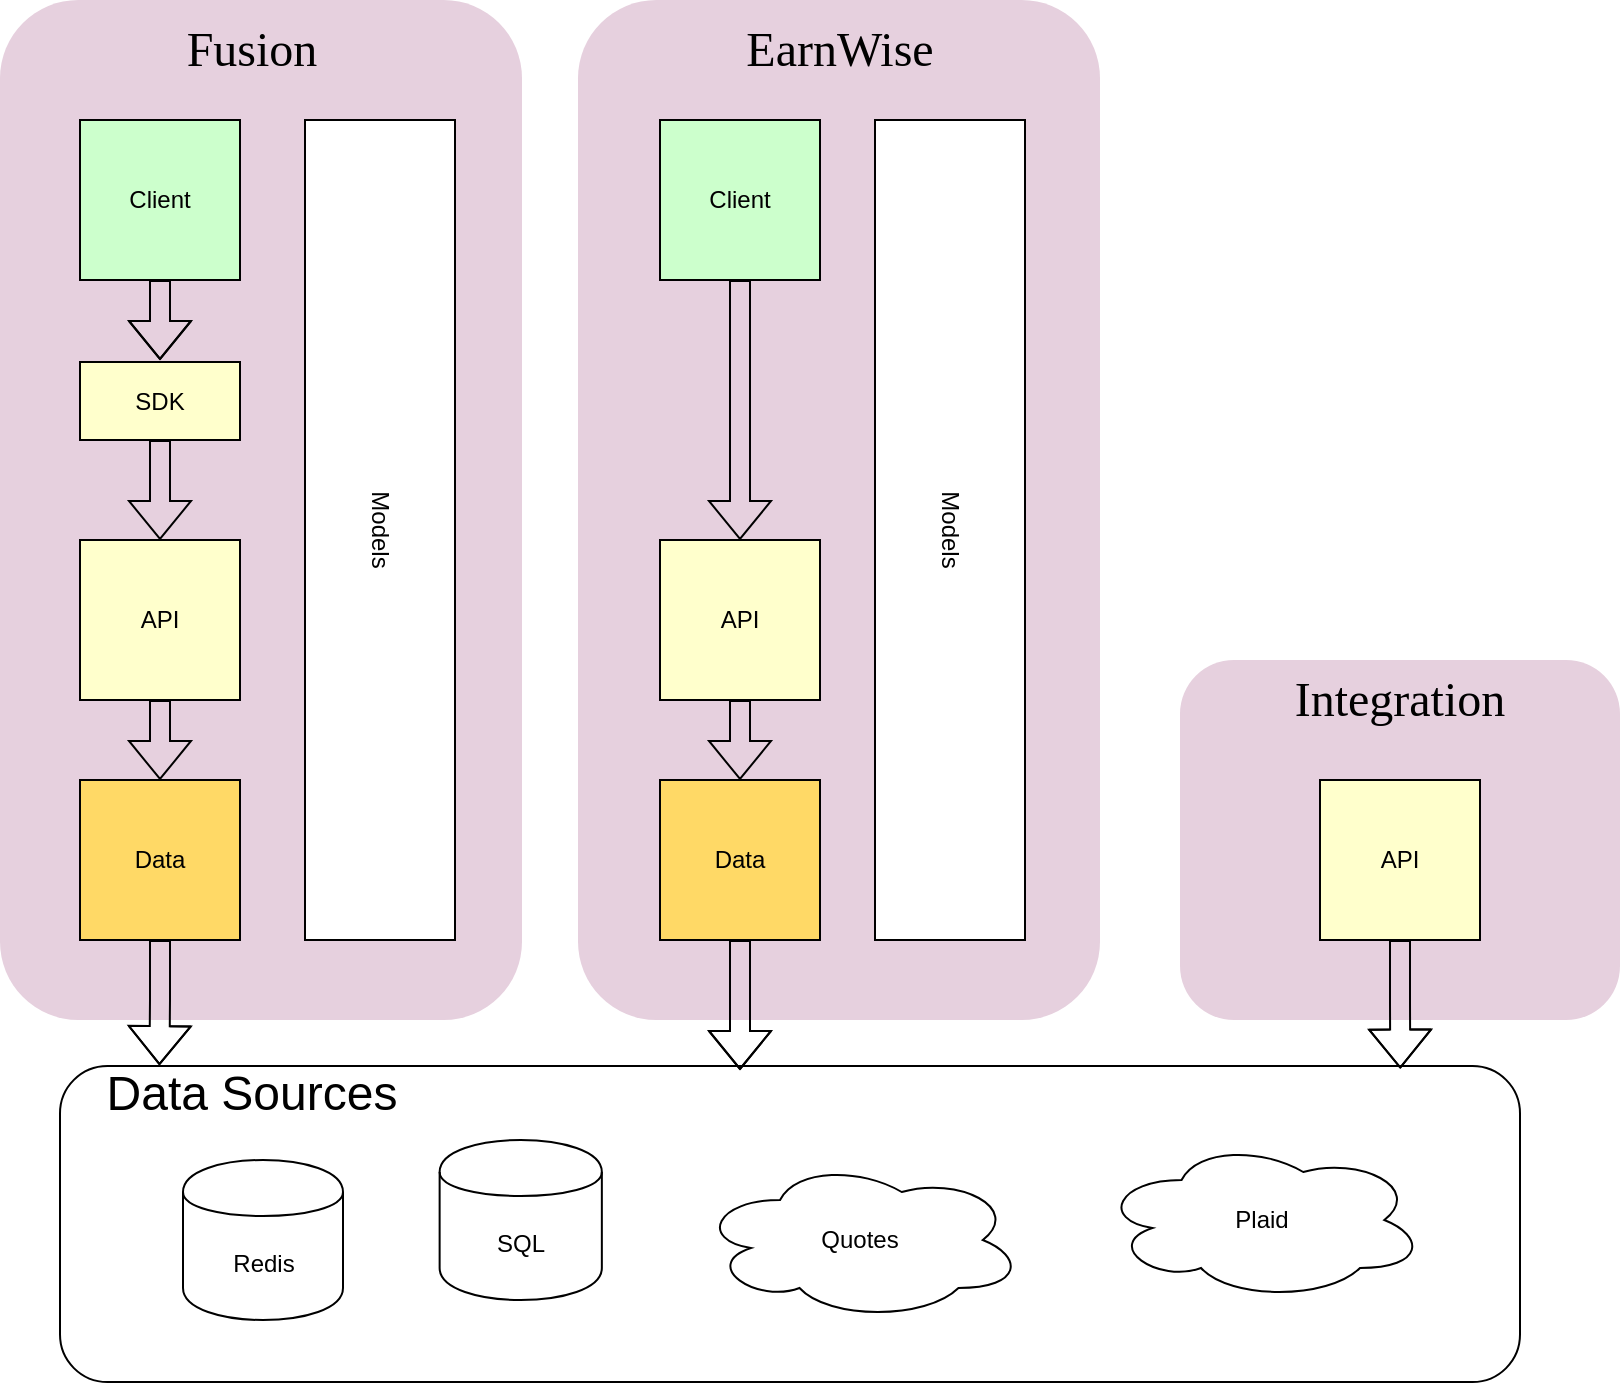 <mxfile version="10.6.2" type="github"><diagram id="LOfFnwAP8vMxSH59wjzv" name="Page-1"><mxGraphModel dx="850" dy="393" grid="1" gridSize="10" guides="1" tooltips="1" connect="1" arrows="1" fold="1" page="1" pageScale="1" pageWidth="1100" pageHeight="850" math="0" shadow="0"><root><mxCell id="0"/><mxCell id="1" parent="0"/><mxCell id="2FV0Do69YLn4qYnx5FVK-32" value="" style="rounded=1;whiteSpace=wrap;html=1;fillColor=#E6D0DE;strokeColor=none;" vertex="1" parent="1"><mxGeometry x="329" width="261" height="510" as="geometry"/></mxCell><mxCell id="2FV0Do69YLn4qYnx5FVK-29" value="" style="rounded=1;whiteSpace=wrap;html=1;" vertex="1" parent="1"><mxGeometry x="70" y="533" width="730" height="158" as="geometry"/></mxCell><mxCell id="2FV0Do69YLn4qYnx5FVK-25" value="" style="rounded=1;whiteSpace=wrap;html=1;fillColor=#E6D0DE;strokeColor=none;" vertex="1" parent="1"><mxGeometry x="40" width="261" height="510" as="geometry"/></mxCell><mxCell id="2FV0Do69YLn4qYnx5FVK-10" value="" style="edgeStyle=orthogonalEdgeStyle;shape=flexArrow;rounded=0;orthogonalLoop=1;jettySize=auto;html=1;" edge="1" parent="1" source="2FV0Do69YLn4qYnx5FVK-1"><mxGeometry relative="1" as="geometry"><mxPoint x="120" y="180" as="targetPoint"/></mxGeometry></mxCell><mxCell id="2FV0Do69YLn4qYnx5FVK-1" value="Client" style="whiteSpace=wrap;html=1;aspect=fixed;fillColor=#CCFFCC;" vertex="1" parent="1"><mxGeometry x="80" y="60" width="80" height="80" as="geometry"/></mxCell><mxCell id="2FV0Do69YLn4qYnx5FVK-11" value="" style="edgeStyle=orthogonalEdgeStyle;shape=flexArrow;rounded=0;orthogonalLoop=1;jettySize=auto;html=1;exitX=0.5;exitY=1;exitDx=0;exitDy=0;" edge="1" parent="1" source="2FV0Do69YLn4qYnx5FVK-30" target="2FV0Do69YLn4qYnx5FVK-3"><mxGeometry relative="1" as="geometry"><mxPoint x="120" y="260" as="sourcePoint"/></mxGeometry></mxCell><mxCell id="2FV0Do69YLn4qYnx5FVK-9" value="" style="edgeStyle=orthogonalEdgeStyle;shape=flexArrow;rounded=0;orthogonalLoop=1;jettySize=auto;html=1;" edge="1" parent="1" source="2FV0Do69YLn4qYnx5FVK-3" target="2FV0Do69YLn4qYnx5FVK-4"><mxGeometry relative="1" as="geometry"/></mxCell><mxCell id="2FV0Do69YLn4qYnx5FVK-3" value="API&lt;br&gt;" style="whiteSpace=wrap;html=1;aspect=fixed;fillColor=#FFFFCC;shadow=0;" vertex="1" parent="1"><mxGeometry x="80" y="270" width="80" height="80" as="geometry"/></mxCell><mxCell id="2FV0Do69YLn4qYnx5FVK-31" value="" style="edgeStyle=orthogonalEdgeStyle;shape=flexArrow;rounded=0;orthogonalLoop=1;jettySize=auto;html=1;entryX=0.297;entryY=0.078;entryDx=0;entryDy=0;entryPerimeter=0;" edge="1" parent="1" source="2FV0Do69YLn4qYnx5FVK-4" target="2FV0Do69YLn4qYnx5FVK-20"><mxGeometry relative="1" as="geometry"/></mxCell><mxCell id="2FV0Do69YLn4qYnx5FVK-4" value="Data&lt;br&gt;" style="whiteSpace=wrap;html=1;aspect=fixed;fillColor=#FFD966;" vertex="1" parent="1"><mxGeometry x="80" y="390" width="80" height="80" as="geometry"/></mxCell><mxCell id="2FV0Do69YLn4qYnx5FVK-35" value="" style="edgeStyle=orthogonalEdgeStyle;shape=flexArrow;rounded=0;orthogonalLoop=1;jettySize=auto;html=1;entryX=0.5;entryY=0;entryDx=0;entryDy=0;" edge="1" parent="1" source="2FV0Do69YLn4qYnx5FVK-14" target="2FV0Do69YLn4qYnx5FVK-15"><mxGeometry relative="1" as="geometry"><mxPoint x="459.5" y="220" as="targetPoint"/></mxGeometry></mxCell><mxCell id="2FV0Do69YLn4qYnx5FVK-14" value="Client" style="whiteSpace=wrap;html=1;aspect=fixed;fillColor=#CCFFCC;" vertex="1" parent="1"><mxGeometry x="370" y="60" width="80" height="80" as="geometry"/></mxCell><mxCell id="2FV0Do69YLn4qYnx5FVK-36" value="" style="edgeStyle=orthogonalEdgeStyle;shape=flexArrow;rounded=0;orthogonalLoop=1;jettySize=auto;html=1;" edge="1" parent="1" source="2FV0Do69YLn4qYnx5FVK-15" target="2FV0Do69YLn4qYnx5FVK-16"><mxGeometry relative="1" as="geometry"/></mxCell><mxCell id="2FV0Do69YLn4qYnx5FVK-15" value="API&lt;br&gt;" style="whiteSpace=wrap;html=1;aspect=fixed;fillColor=#FFFFCC;" vertex="1" parent="1"><mxGeometry x="370" y="270" width="80" height="80" as="geometry"/></mxCell><mxCell id="2FV0Do69YLn4qYnx5FVK-37" value="" style="edgeStyle=orthogonalEdgeStyle;shape=flexArrow;rounded=0;orthogonalLoop=1;jettySize=auto;html=1;exitX=0.5;exitY=1;exitDx=0;exitDy=0;" edge="1" parent="1" source="2FV0Do69YLn4qYnx5FVK-16"><mxGeometry relative="1" as="geometry"><mxPoint x="410" y="535" as="targetPoint"/></mxGeometry></mxCell><mxCell id="2FV0Do69YLn4qYnx5FVK-16" value="Data&lt;br&gt;" style="whiteSpace=wrap;html=1;aspect=fixed;fillColor=#FFD966;" vertex="1" parent="1"><mxGeometry x="370" y="390" width="80" height="80" as="geometry"/></mxCell><mxCell id="2FV0Do69YLn4qYnx5FVK-18" value="Models&lt;br&gt;" style="rounded=0;whiteSpace=wrap;html=1;rotation=90;" vertex="1" parent="1"><mxGeometry x="25" y="227.5" width="410" height="75" as="geometry"/></mxCell><mxCell id="2FV0Do69YLn4qYnx5FVK-26" value="&lt;font style=&quot;font-size: 24px&quot; face=&quot;Verdana&quot;&gt;EarnWise&lt;/font&gt;" style="text;html=1;strokeColor=none;fillColor=none;align=center;verticalAlign=middle;whiteSpace=wrap;rounded=0;" vertex="1" parent="1"><mxGeometry x="389.5" y="10" width="140" height="30" as="geometry"/></mxCell><mxCell id="2FV0Do69YLn4qYnx5FVK-20" value="&lt;font style=&quot;font-size: 24px&quot;&gt;Data Sources&lt;/font&gt;" style="text;html=1;strokeColor=none;fillColor=none;align=center;verticalAlign=middle;whiteSpace=wrap;rounded=0;" vertex="1" parent="1"><mxGeometry x="52" y="530" width="228" height="33" as="geometry"/></mxCell><mxCell id="2FV0Do69YLn4qYnx5FVK-5" value="SQL" style="shape=cylinder;whiteSpace=wrap;html=1;boundedLbl=1;backgroundOutline=1;" vertex="1" parent="1"><mxGeometry x="259.815" y="570" width="81.111" height="80" as="geometry"/></mxCell><mxCell id="2FV0Do69YLn4qYnx5FVK-13" value="Quotes&lt;br&gt;" style="ellipse;shape=cloud;whiteSpace=wrap;html=1;" vertex="1" parent="1"><mxGeometry x="389.463" y="580" width="162.222" height="80" as="geometry"/></mxCell><mxCell id="2FV0Do69YLn4qYnx5FVK-22" value="Plaid&lt;br&gt;" style="ellipse;shape=cloud;whiteSpace=wrap;html=1;" vertex="1" parent="1"><mxGeometry x="590.222" y="570" width="162.222" height="80" as="geometry"/></mxCell><mxCell id="2FV0Do69YLn4qYnx5FVK-12" value="Redis" style="shape=cylinder;whiteSpace=wrap;html=1;boundedLbl=1;backgroundOutline=1;" vertex="1" parent="1"><mxGeometry x="131.5" y="580" width="80" height="80" as="geometry"/></mxCell><mxCell id="2FV0Do69YLn4qYnx5FVK-30" value="SDK" style="rounded=0;whiteSpace=wrap;html=1;strokeColor=#000000;fillColor=#FFFFCC;" vertex="1" parent="1"><mxGeometry x="80" y="181" width="80" height="39" as="geometry"/></mxCell><mxCell id="2FV0Do69YLn4qYnx5FVK-33" value="&lt;font style=&quot;font-size: 24px&quot; face=&quot;Verdana&quot;&gt;Fusion&lt;/font&gt;" style="text;html=1;strokeColor=none;fillColor=none;align=center;verticalAlign=middle;whiteSpace=wrap;rounded=0;" vertex="1" parent="1"><mxGeometry x="96" y="10" width="140" height="30" as="geometry"/></mxCell><mxCell id="2FV0Do69YLn4qYnx5FVK-38" value="Models&lt;br&gt;" style="rounded=0;whiteSpace=wrap;html=1;rotation=90;" vertex="1" parent="1"><mxGeometry x="310" y="227.5" width="410" height="75" as="geometry"/></mxCell><mxCell id="2FV0Do69YLn4qYnx5FVK-39" value="" style="rounded=1;whiteSpace=wrap;html=1;fillColor=#E6D0DE;strokeColor=none;" vertex="1" parent="1"><mxGeometry x="630" y="330" width="220" height="180" as="geometry"/></mxCell><mxCell id="2FV0Do69YLn4qYnx5FVK-40" value="&lt;font style=&quot;font-size: 24px&quot; face=&quot;Verdana&quot;&gt;Integration&lt;/font&gt;" style="text;html=1;strokeColor=none;fillColor=none;align=center;verticalAlign=middle;whiteSpace=wrap;rounded=0;" vertex="1" parent="1"><mxGeometry x="670" y="332.5" width="140" height="35" as="geometry"/></mxCell><mxCell id="2FV0Do69YLn4qYnx5FVK-46" style="edgeStyle=orthogonalEdgeStyle;shape=flexArrow;rounded=0;orthogonalLoop=1;jettySize=auto;html=1;exitX=0.5;exitY=1;exitDx=0;exitDy=0;entryX=0.918;entryY=0.008;entryDx=0;entryDy=0;entryPerimeter=0;" edge="1" parent="1" source="2FV0Do69YLn4qYnx5FVK-41" target="2FV0Do69YLn4qYnx5FVK-29"><mxGeometry relative="1" as="geometry"/></mxCell><mxCell id="2FV0Do69YLn4qYnx5FVK-41" value="API&lt;br&gt;" style="whiteSpace=wrap;html=1;aspect=fixed;fillColor=#FFFFCC;" vertex="1" parent="1"><mxGeometry x="700" y="390" width="80" height="80" as="geometry"/></mxCell></root></mxGraphModel></diagram></mxfile>